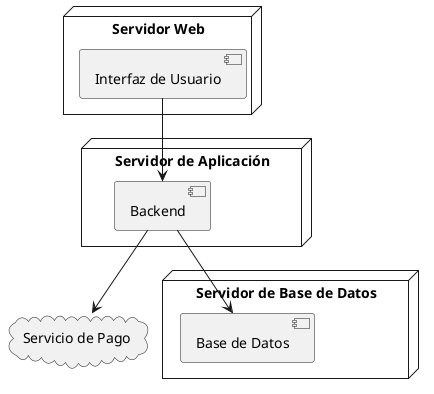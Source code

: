 @startuml
node "Servidor Web" {
  [Interfaz de Usuario]
}

node "Servidor de Aplicación" {
  [Backend]
}

node "Servidor de Base de Datos" {
  [Base de Datos]
}

cloud "Servicio de Pago" as Payment

[Interfaz de Usuario] --> [Backend]
[Backend] --> [Base de Datos]
[Backend] --> Payment
@enduml
